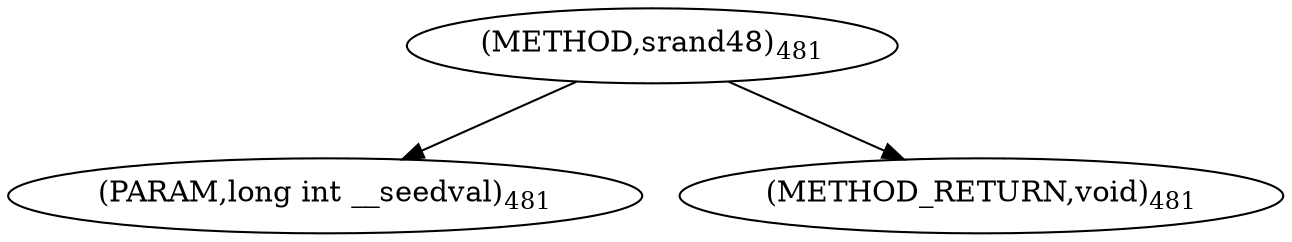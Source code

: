 digraph "srand48" {  
"21778" [label = <(METHOD,srand48)<SUB>481</SUB>> ]
"21779" [label = <(PARAM,long int __seedval)<SUB>481</SUB>> ]
"21780" [label = <(METHOD_RETURN,void)<SUB>481</SUB>> ]
  "21778" -> "21779" 
  "21778" -> "21780" 
}
